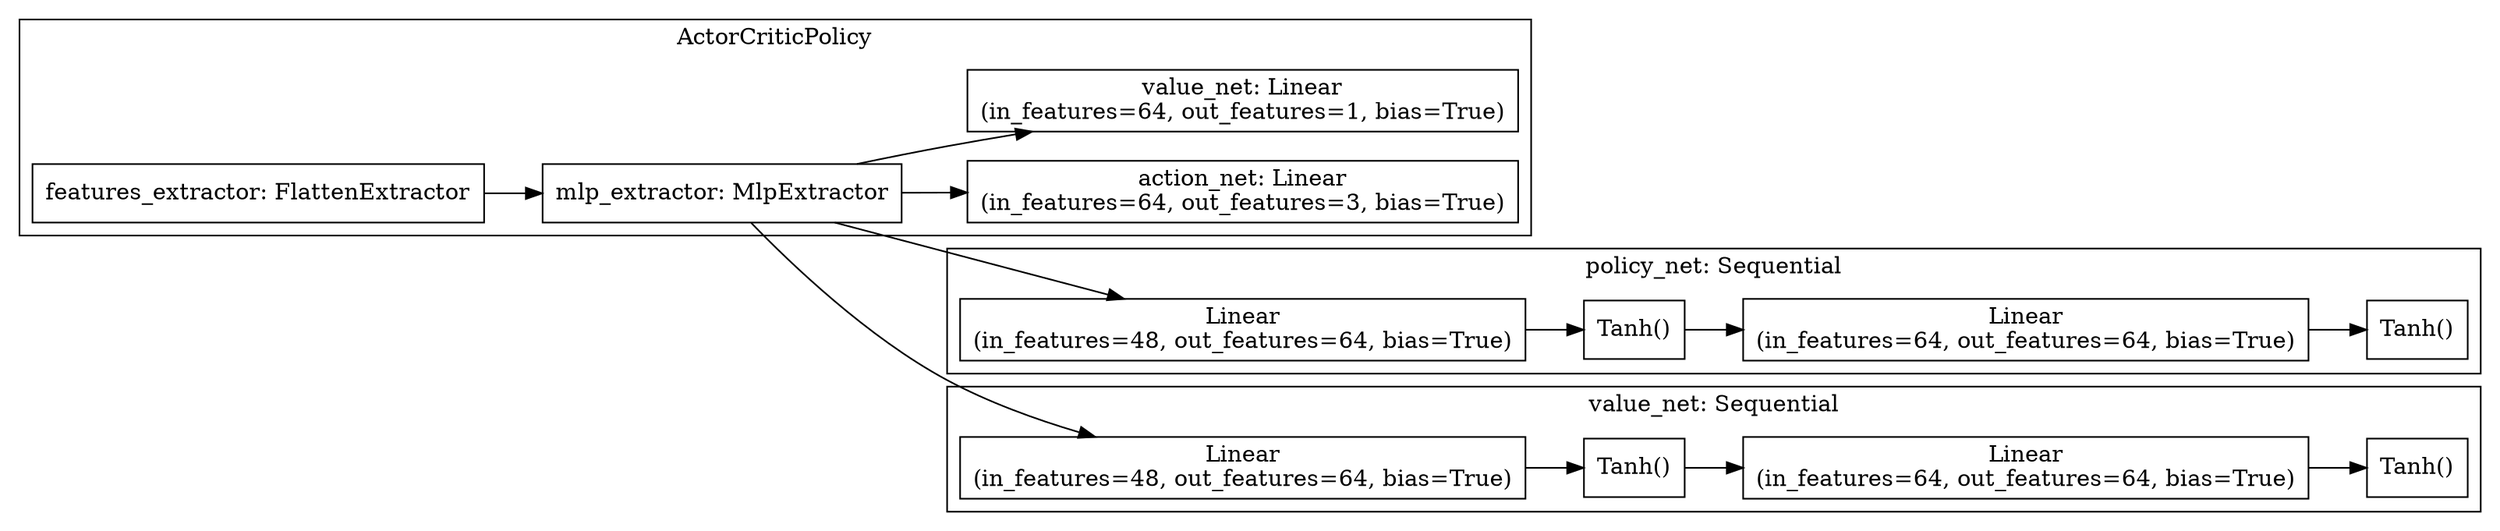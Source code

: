 digraph ActorCriticPolicy {
    rankdir=LR;
    node [shape=box];

    subgraph cluster_0 {
        label="ActorCriticPolicy";
        features_extractor [label="features_extractor: FlattenExtractor"];
        mlp_extractor [label="mlp_extractor: MlpExtractor"];
        action_net [label="action_net: Linear\n(in_features=64, out_features=3, bias=True)"];
        value_net [label="value_net: Linear\n(in_features=64, out_features=1, bias=True)"];
    }

    subgraph cluster_1 {
        label="policy_net: Sequential";
        policy_linear1 [label="Linear\n(in_features=48, out_features=64, bias=True)"];
        policy_tanh1 [label="Tanh()"];
        policy_linear2 [label="Linear\n(in_features=64, out_features=64, bias=True)"];
        policy_tanh2 [label="Tanh()"];
    }

    subgraph cluster_2 {
        label="value_net: Sequential";
        value_linear1 [label="Linear\n(in_features=48, out_features=64, bias=True)"];
        value_tanh1 [label="Tanh()"];
        value_linear2 [label="Linear\n(in_features=64, out_features=64, bias=True)"];
        value_tanh2 [label="Tanh()"];
    }

    features_extractor -> mlp_extractor;
    mlp_extractor -> action_net;
    mlp_extractor -> value_net;

    mlp_extractor -> policy_linear1;
    policy_linear1 -> policy_tanh1;
    policy_tanh1 -> policy_linear2;
    policy_linear2 -> policy_tanh2;

    mlp_extractor -> value_linear1;
    value_linear1 -> value_tanh1;
    value_tanh1 -> value_linear2;
    value_linear2 -> value_tanh2;
}